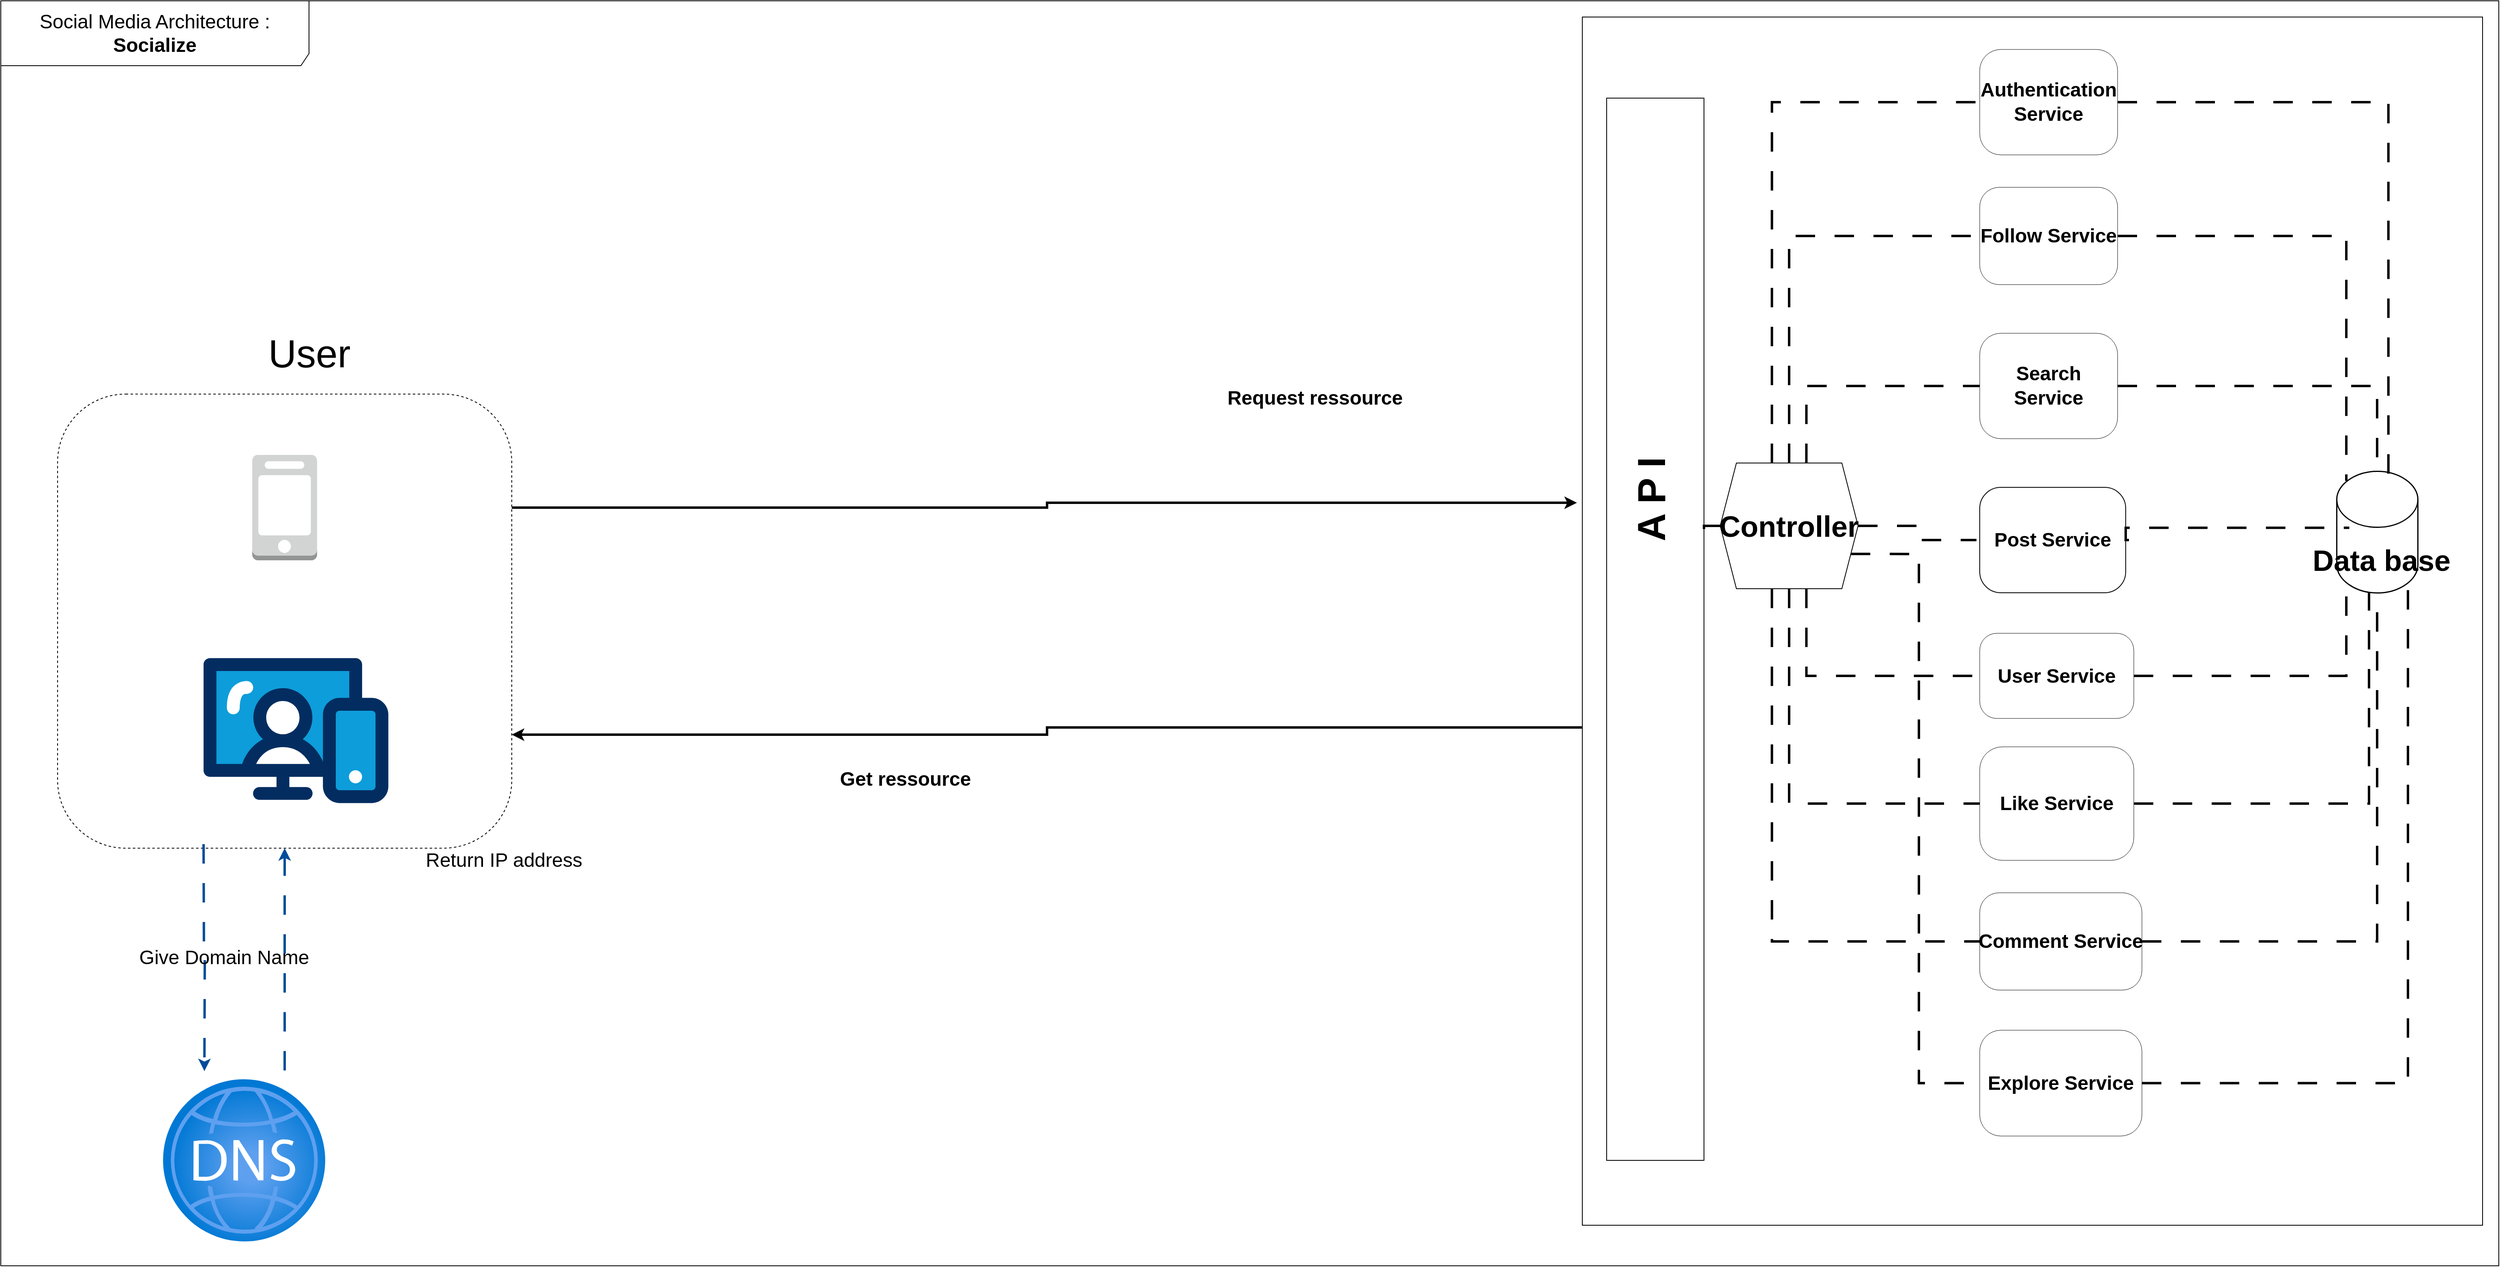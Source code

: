 <mxfile version="22.1.16" type="device">
  <diagram name="Page-1" id="2f1kc_ukeR7QWY1sk06c">
    <mxGraphModel dx="3389" dy="2871" grid="1" gridSize="10" guides="1" tooltips="1" connect="1" arrows="1" fold="1" page="1" pageScale="1" pageWidth="900" pageHeight="1600" math="0" shadow="0">
      <root>
        <mxCell id="0" />
        <mxCell id="1" parent="0" />
        <mxCell id="TcHvKYpfrDNnKEBKE9mk-52" value="" style="rounded=0;whiteSpace=wrap;html=1;" vertex="1" parent="1">
          <mxGeometry x="1190" y="-1560" width="1110" height="1490" as="geometry" />
        </mxCell>
        <mxCell id="TcHvKYpfrDNnKEBKE9mk-15" value="&lt;div style=&quot;display: flex; justify-content: center; text-align: center; align-items: baseline; line-height: 1.25; margin-top: -2px;&quot;&gt;&lt;span style=&quot;color: rgb(0, 0, 0);&quot;&gt;&lt;font style=&quot;font-size: 24px;&quot;&gt;&lt;b&gt;Authentication Service&lt;/b&gt;&lt;/font&gt;&lt;/span&gt;&lt;/div&gt;" style="rounded=1;arcSize=20;whiteSpace=wrap;overflow=block;blockSpacing=1;html=1;fontSize=13;spacing=0;strokeWidth=NaN;" vertex="1" parent="1">
          <mxGeometry x="1680" y="-1520" width="170" height="130" as="geometry" />
        </mxCell>
        <mxCell id="TcHvKYpfrDNnKEBKE9mk-16" value="&lt;div style=&quot;display: flex; justify-content: center; text-align: center; align-items: baseline; line-height: 1.25; margin-top: -2px;&quot;&gt;&lt;span style=&quot;color: rgb(0, 0, 0);&quot;&gt;&lt;font style=&quot;font-size: 24px;&quot;&gt;&lt;b&gt;User Service&lt;/b&gt;&lt;/font&gt;&lt;/span&gt;&lt;/div&gt;" style="rounded=1;arcSize=20;whiteSpace=wrap;overflow=block;blockSpacing=1;html=1;fontSize=13;spacing=0;strokeWidth=NaN;" vertex="1" parent="1">
          <mxGeometry x="1680" y="-800" width="190" height="105" as="geometry" />
        </mxCell>
        <mxCell id="TcHvKYpfrDNnKEBKE9mk-17" value="&lt;div style=&quot;display: flex; justify-content: center; text-align: center; align-items: baseline; line-height: 1.25; margin-top: -2px;&quot;&gt;&lt;span style=&quot;color: rgb(0, 0, 0);&quot;&gt;&lt;font style=&quot;font-size: 24px;&quot;&gt;&lt;b&gt;Post Service&lt;/b&gt;&lt;/font&gt;&lt;/span&gt;&lt;/div&gt;" style="rounded=1;arcSize=20;whiteSpace=wrap;overflow=block;blockSpacing=1;html=1;fontSize=13;spacing=0;strokeWidth=1;perimeterSpacing=4;" vertex="1" parent="1">
          <mxGeometry x="1680" y="-980" width="180" height="130" as="geometry" />
        </mxCell>
        <mxCell id="TcHvKYpfrDNnKEBKE9mk-63" style="edgeStyle=orthogonalEdgeStyle;rounded=0;orthogonalLoop=1;jettySize=auto;html=1;exitX=1;exitY=0.5;exitDx=0;exitDy=0;startArrow=none;startFill=0;endArrow=none;endFill=0;dashed=1;dashPattern=8 8;strokeWidth=3;" edge="1" parent="1" source="TcHvKYpfrDNnKEBKE9mk-18" target="TcHvKYpfrDNnKEBKE9mk-26">
          <mxGeometry relative="1" as="geometry" />
        </mxCell>
        <mxCell id="TcHvKYpfrDNnKEBKE9mk-18" value="&lt;div style=&quot;display: flex; justify-content: center; text-align: center; align-items: baseline; line-height: 1.25; margin-top: -2px;&quot;&gt;&lt;span style=&quot;color: rgb(0, 0, 0);&quot;&gt;&lt;font style=&quot;font-size: 24px;&quot;&gt;&lt;b&gt;Comment&amp;nbsp;&lt;/b&gt;&lt;/font&gt;&lt;/span&gt;&lt;span style=&quot;color: rgb(0, 0, 0);&quot;&gt;&lt;font style=&quot;font-size: 24px;&quot;&gt;&lt;b&gt;&lt;br&gt;&lt;/b&gt;&lt;/font&gt;&lt;/span&gt;&lt;span style=&quot;color: rgb(0, 0, 0);&quot;&gt;&lt;font style=&quot;font-size: 24px;&quot;&gt;&lt;b&gt;&lt;br&gt;&lt;/b&gt;&lt;/font&gt;&lt;/span&gt;&lt;span style=&quot;color: rgb(0, 0, 0);&quot;&gt;&lt;font style=&quot;font-size: 24px;&quot;&gt;&lt;b&gt;Service&lt;/b&gt;&lt;/font&gt;&lt;/span&gt;&lt;/div&gt;" style="rounded=1;arcSize=20;whiteSpace=wrap;overflow=block;blockSpacing=1;html=1;fontSize=13;spacing=0;strokeWidth=NaN;" vertex="1" parent="1">
          <mxGeometry x="1680" y="-480" width="200" height="120" as="geometry" />
        </mxCell>
        <mxCell id="TcHvKYpfrDNnKEBKE9mk-62" style="edgeStyle=orthogonalEdgeStyle;rounded=0;orthogonalLoop=1;jettySize=auto;html=1;exitX=1;exitY=0.5;exitDx=0;exitDy=0;startArrow=none;startFill=0;endArrow=none;endFill=0;dashed=1;dashPattern=8 8;strokeWidth=3;" edge="1" parent="1" source="TcHvKYpfrDNnKEBKE9mk-19" target="TcHvKYpfrDNnKEBKE9mk-26">
          <mxGeometry relative="1" as="geometry">
            <Array as="points">
              <mxPoint x="2160" y="-590" />
            </Array>
          </mxGeometry>
        </mxCell>
        <mxCell id="TcHvKYpfrDNnKEBKE9mk-19" value="&lt;div style=&quot;display: flex; justify-content: center; text-align: center; align-items: baseline; line-height: 1.25; margin-top: -2px;&quot;&gt;&lt;span style=&quot;color: rgb(0, 0, 0);&quot;&gt;&lt;font style=&quot;font-size: 24px;&quot;&gt;&lt;b&gt;Like Service&lt;/b&gt;&lt;/font&gt;&lt;/span&gt;&lt;/div&gt;" style="rounded=1;arcSize=20;whiteSpace=wrap;overflow=block;blockSpacing=1;html=1;fontSize=13;spacing=0;strokeWidth=NaN;" vertex="1" parent="1">
          <mxGeometry x="1680" y="-660" width="190" height="140" as="geometry" />
        </mxCell>
        <mxCell id="TcHvKYpfrDNnKEBKE9mk-20" value="&lt;div style=&quot;display: flex; justify-content: center; text-align: center; align-items: baseline; line-height: 1.25; margin-top: -2px;&quot;&gt;&lt;span style=&quot;color: rgb(0, 0, 0);&quot;&gt;&lt;font style=&quot;font-size: 24px;&quot;&gt;&lt;b&gt;Follow Service&lt;/b&gt;&lt;/font&gt;&lt;/span&gt;&lt;/div&gt;" style="rounded=1;arcSize=20;whiteSpace=wrap;overflow=block;blockSpacing=1;html=1;fontSize=13;spacing=0;strokeWidth=NaN;" vertex="1" parent="1">
          <mxGeometry x="1680" y="-1350" width="170" height="120" as="geometry" />
        </mxCell>
        <mxCell id="TcHvKYpfrDNnKEBKE9mk-21" value="&lt;div style=&quot;display: flex; justify-content: center; text-align: center; align-items: baseline; line-height: 1.25; margin-top: -2px;&quot;&gt;&lt;span style=&quot;color: rgb(0, 0, 0);&quot;&gt;&lt;font style=&quot;font-size: 24px;&quot;&gt;&lt;b&gt;Search Service&lt;/b&gt;&lt;/font&gt;&lt;/span&gt;&lt;/div&gt;" style="rounded=1;arcSize=20;whiteSpace=wrap;overflow=block;blockSpacing=1;html=1;fontSize=13;spacing=0;strokeWidth=NaN;" vertex="1" parent="1">
          <mxGeometry x="1680" y="-1170" width="170" height="130" as="geometry" />
        </mxCell>
        <mxCell id="TcHvKYpfrDNnKEBKE9mk-23" value="&lt;div style=&quot;display: flex; justify-content: center; text-align: center; align-items: baseline; line-height: 1.25; margin-top: -2px;&quot;&gt;&lt;span style=&quot;color: rgb(0, 0, 0);&quot;&gt;&lt;font style=&quot;font-size: 24px;&quot;&gt;&lt;b&gt;Explore Service&lt;/b&gt;&lt;/font&gt;&lt;/span&gt;&lt;/div&gt;" style="rounded=1;arcSize=20;whiteSpace=wrap;overflow=block;blockSpacing=1;html=1;fontSize=13;spacing=0;strokeWidth=NaN;" vertex="1" parent="1">
          <mxGeometry x="1680" y="-310.5" width="200" height="130.5" as="geometry" />
        </mxCell>
        <mxCell id="TcHvKYpfrDNnKEBKE9mk-26" value="" style="html=1;overflow=block;blockSpacing=1;whiteSpace=wrap;shape=mxgraph.cisco.storage.relational_database;verticalLabelPosition=bottom;verticalAlign=top;fontSize=16.7;spacing=0;strokeOpacity=100;fillOpacity=100;rounded=1;absoluteArcSize=1;arcSize=9;strokeWidth=1.5;lucidId=rqfCD9ZUjD3d;" vertex="1" parent="1">
          <mxGeometry x="2120" y="-1000" width="100" height="150" as="geometry" />
        </mxCell>
        <mxCell id="TcHvKYpfrDNnKEBKE9mk-38" value="" style="outlineConnect=0;dashed=0;verticalLabelPosition=bottom;verticalAlign=top;align=center;html=1;shape=mxgraph.aws3.mobile_client;fillColor=#D2D3D3;gradientColor=none;strokeColor=default;fontFamily=Helvetica;fontSize=12;fontColor=#000000;" vertex="1" parent="1">
          <mxGeometry x="-450" y="-1020" width="80" height="130" as="geometry" />
        </mxCell>
        <mxCell id="TcHvKYpfrDNnKEBKE9mk-39" value="" style="verticalLabelPosition=bottom;aspect=fixed;html=1;shape=mxgraph.salesforce.web;dashed=0;strokeColor=default;align=center;verticalAlign=top;fontFamily=Helvetica;fontSize=12;fontColor=#000000;fillColor=#2E73B8;gradientColor=none;" vertex="1" parent="1">
          <mxGeometry x="-510" y="-770" width="227.84" height="180" as="geometry" />
        </mxCell>
        <mxCell id="TcHvKYpfrDNnKEBKE9mk-81" style="edgeStyle=orthogonalEdgeStyle;rounded=0;orthogonalLoop=1;jettySize=auto;html=1;exitX=1;exitY=0.25;exitDx=0;exitDy=0;entryX=-0.006;entryY=0.402;entryDx=0;entryDy=0;entryPerimeter=0;jumpSize=6;strokeWidth=3;" edge="1" parent="1" source="TcHvKYpfrDNnKEBKE9mk-40" target="TcHvKYpfrDNnKEBKE9mk-52">
          <mxGeometry relative="1" as="geometry">
            <mxPoint x="700" y="-930" as="targetPoint" />
          </mxGeometry>
        </mxCell>
        <mxCell id="TcHvKYpfrDNnKEBKE9mk-40" value="" style="whiteSpace=wrap;html=1;aspect=fixed;dashed=1;strokeColor=#000000;align=center;verticalAlign=top;fontFamily=Helvetica;fontSize=12;fontColor=#000000;fillColor=none;gradientColor=none;rounded=1;" vertex="1" parent="1">
          <mxGeometry x="-690" y="-1095" width="560" height="560" as="geometry" />
        </mxCell>
        <mxCell id="TcHvKYpfrDNnKEBKE9mk-41" value="&lt;font style=&quot;font-size: 48px;&quot;&gt;User&lt;/font&gt;" style="text;html=1;align=center;verticalAlign=middle;resizable=0;points=[];autosize=1;strokeColor=none;fillColor=none;fontSize=12;fontFamily=Helvetica;fontColor=#000000;" vertex="1" parent="1">
          <mxGeometry x="-440" y="-1180" width="120" height="70" as="geometry" />
        </mxCell>
        <mxCell id="TcHvKYpfrDNnKEBKE9mk-43" style="edgeStyle=orthogonalEdgeStyle;rounded=0;orthogonalLoop=1;jettySize=auto;html=1;exitX=0.5;exitY=1;exitDx=0;exitDy=0;fontFamily=Helvetica;fontSize=12;fontColor=default;endArrow=classic;endFill=1;strokeWidth=3;strokeColor=#004C99;startArrow=none;startFill=0;dashed=1;dashPattern=8 8;" edge="1" parent="1">
          <mxGeometry relative="1" as="geometry">
            <mxPoint x="-510" y="-540" as="sourcePoint" />
            <mxPoint x="-509" y="-260" as="targetPoint" />
          </mxGeometry>
        </mxCell>
        <mxCell id="TcHvKYpfrDNnKEBKE9mk-57" style="edgeStyle=orthogonalEdgeStyle;rounded=0;orthogonalLoop=1;jettySize=auto;html=1;exitX=1;exitY=0.5;exitDx=0;exitDy=0;entryX=0.639;entryY=0.024;entryDx=0;entryDy=0;entryPerimeter=0;startArrow=none;startFill=0;endArrow=none;endFill=0;dashed=1;dashPattern=8 8;strokeWidth=3;" edge="1" parent="1" source="TcHvKYpfrDNnKEBKE9mk-15" target="TcHvKYpfrDNnKEBKE9mk-26">
          <mxGeometry relative="1" as="geometry" />
        </mxCell>
        <mxCell id="TcHvKYpfrDNnKEBKE9mk-58" style="edgeStyle=orthogonalEdgeStyle;rounded=0;orthogonalLoop=1;jettySize=auto;html=1;exitX=1;exitY=0.5;exitDx=0;exitDy=0;entryX=0.12;entryY=0.08;entryDx=0;entryDy=0;entryPerimeter=0;startArrow=none;startFill=0;endArrow=none;endFill=0;dashed=1;dashPattern=8 8;strokeWidth=3;" edge="1" parent="1" source="TcHvKYpfrDNnKEBKE9mk-20" target="TcHvKYpfrDNnKEBKE9mk-26">
          <mxGeometry relative="1" as="geometry" />
        </mxCell>
        <mxCell id="TcHvKYpfrDNnKEBKE9mk-59" style="edgeStyle=orthogonalEdgeStyle;rounded=0;orthogonalLoop=1;jettySize=auto;html=1;exitX=1;exitY=0.5;exitDx=0;exitDy=0;entryX=0.157;entryY=0.466;entryDx=0;entryDy=0;entryPerimeter=0;startArrow=none;startFill=0;endArrow=none;endFill=0;dashed=1;dashPattern=8 8;strokeWidth=3;" edge="1" parent="1" source="TcHvKYpfrDNnKEBKE9mk-17" target="TcHvKYpfrDNnKEBKE9mk-26">
          <mxGeometry relative="1" as="geometry">
            <Array as="points">
              <mxPoint x="1860" y="-930" />
            </Array>
          </mxGeometry>
        </mxCell>
        <mxCell id="TcHvKYpfrDNnKEBKE9mk-60" style="edgeStyle=orthogonalEdgeStyle;rounded=0;orthogonalLoop=1;jettySize=auto;html=1;exitX=1;exitY=0.5;exitDx=0;exitDy=0;entryX=0.5;entryY=0;entryDx=0;entryDy=0;entryPerimeter=0;startArrow=none;startFill=0;endArrow=none;endFill=0;dashed=1;dashPattern=8 8;strokeWidth=3;" edge="1" parent="1" source="TcHvKYpfrDNnKEBKE9mk-21" target="TcHvKYpfrDNnKEBKE9mk-26">
          <mxGeometry relative="1" as="geometry" />
        </mxCell>
        <mxCell id="TcHvKYpfrDNnKEBKE9mk-61" style="edgeStyle=orthogonalEdgeStyle;rounded=0;orthogonalLoop=1;jettySize=auto;html=1;exitX=1;exitY=0.5;exitDx=0;exitDy=0;entryX=0.12;entryY=0.92;entryDx=0;entryDy=0;entryPerimeter=0;startArrow=none;startFill=0;endArrow=none;endFill=0;dashed=1;dashPattern=8 8;strokeWidth=3;" edge="1" parent="1" source="TcHvKYpfrDNnKEBKE9mk-16" target="TcHvKYpfrDNnKEBKE9mk-26">
          <mxGeometry relative="1" as="geometry" />
        </mxCell>
        <mxCell id="TcHvKYpfrDNnKEBKE9mk-64" style="edgeStyle=orthogonalEdgeStyle;rounded=0;orthogonalLoop=1;jettySize=auto;html=1;exitX=1;exitY=0.5;exitDx=0;exitDy=0;entryX=0.88;entryY=0.92;entryDx=0;entryDy=0;entryPerimeter=0;startArrow=none;startFill=0;endArrow=none;endFill=0;dashed=1;dashPattern=8 8;strokeWidth=3;" edge="1" parent="1" source="TcHvKYpfrDNnKEBKE9mk-23" target="TcHvKYpfrDNnKEBKE9mk-26">
          <mxGeometry relative="1" as="geometry" />
        </mxCell>
        <mxCell id="TcHvKYpfrDNnKEBKE9mk-66" style="edgeStyle=orthogonalEdgeStyle;rounded=0;orthogonalLoop=1;jettySize=auto;html=1;exitX=0.375;exitY=0;exitDx=0;exitDy=0;entryX=0;entryY=0.5;entryDx=0;entryDy=0;startArrow=none;startFill=0;endArrow=none;endFill=0;dashed=1;dashPattern=8 8;strokeWidth=3;" edge="1" parent="1" source="TcHvKYpfrDNnKEBKE9mk-65" target="TcHvKYpfrDNnKEBKE9mk-15">
          <mxGeometry relative="1" as="geometry" />
        </mxCell>
        <mxCell id="TcHvKYpfrDNnKEBKE9mk-67" style="edgeStyle=orthogonalEdgeStyle;rounded=0;orthogonalLoop=1;jettySize=auto;html=1;exitX=0.5;exitY=0;exitDx=0;exitDy=0;entryX=0;entryY=0.5;entryDx=0;entryDy=0;startArrow=none;startFill=0;endArrow=none;endFill=0;dashed=1;dashPattern=8 8;strokeWidth=3;" edge="1" parent="1" source="TcHvKYpfrDNnKEBKE9mk-65" target="TcHvKYpfrDNnKEBKE9mk-20">
          <mxGeometry relative="1" as="geometry" />
        </mxCell>
        <mxCell id="TcHvKYpfrDNnKEBKE9mk-68" style="edgeStyle=orthogonalEdgeStyle;rounded=0;orthogonalLoop=1;jettySize=auto;html=1;exitX=0.625;exitY=0;exitDx=0;exitDy=0;entryX=0;entryY=0.5;entryDx=0;entryDy=0;startArrow=none;startFill=0;endArrow=none;endFill=0;dashed=1;dashPattern=8 8;strokeWidth=3;" edge="1" parent="1" source="TcHvKYpfrDNnKEBKE9mk-65" target="TcHvKYpfrDNnKEBKE9mk-21">
          <mxGeometry relative="1" as="geometry" />
        </mxCell>
        <mxCell id="TcHvKYpfrDNnKEBKE9mk-69" style="edgeStyle=orthogonalEdgeStyle;rounded=0;orthogonalLoop=1;jettySize=auto;html=1;exitX=1;exitY=0.5;exitDx=0;exitDy=0;startArrow=none;startFill=0;endArrow=none;endFill=0;dashed=1;dashPattern=8 8;strokeWidth=3;" edge="1" parent="1" source="TcHvKYpfrDNnKEBKE9mk-65" target="TcHvKYpfrDNnKEBKE9mk-17">
          <mxGeometry relative="1" as="geometry" />
        </mxCell>
        <mxCell id="TcHvKYpfrDNnKEBKE9mk-70" style="edgeStyle=orthogonalEdgeStyle;rounded=0;orthogonalLoop=1;jettySize=auto;html=1;exitX=0.625;exitY=1;exitDx=0;exitDy=0;entryX=0;entryY=0.5;entryDx=0;entryDy=0;startArrow=none;startFill=0;endArrow=none;endFill=0;dashed=1;dashPattern=8 8;strokeWidth=3;" edge="1" parent="1" source="TcHvKYpfrDNnKEBKE9mk-65" target="TcHvKYpfrDNnKEBKE9mk-16">
          <mxGeometry relative="1" as="geometry" />
        </mxCell>
        <mxCell id="TcHvKYpfrDNnKEBKE9mk-71" style="edgeStyle=orthogonalEdgeStyle;rounded=0;orthogonalLoop=1;jettySize=auto;html=1;exitX=0.5;exitY=1;exitDx=0;exitDy=0;entryX=0;entryY=0.5;entryDx=0;entryDy=0;startArrow=none;startFill=0;endArrow=none;endFill=0;dashed=1;dashPattern=8 8;strokeWidth=3;" edge="1" parent="1" source="TcHvKYpfrDNnKEBKE9mk-65" target="TcHvKYpfrDNnKEBKE9mk-19">
          <mxGeometry relative="1" as="geometry" />
        </mxCell>
        <mxCell id="TcHvKYpfrDNnKEBKE9mk-72" style="edgeStyle=orthogonalEdgeStyle;rounded=0;orthogonalLoop=1;jettySize=auto;html=1;exitX=0.375;exitY=1;exitDx=0;exitDy=0;entryX=0;entryY=0.5;entryDx=0;entryDy=0;startArrow=none;startFill=0;endArrow=none;endFill=0;dashed=1;dashPattern=8 8;strokeWidth=3;" edge="1" parent="1" source="TcHvKYpfrDNnKEBKE9mk-65" target="TcHvKYpfrDNnKEBKE9mk-18">
          <mxGeometry relative="1" as="geometry" />
        </mxCell>
        <mxCell id="TcHvKYpfrDNnKEBKE9mk-73" style="edgeStyle=orthogonalEdgeStyle;rounded=0;orthogonalLoop=1;jettySize=auto;html=1;exitX=1;exitY=0.75;exitDx=0;exitDy=0;entryX=0;entryY=0.5;entryDx=0;entryDy=0;startArrow=none;startFill=0;endArrow=none;endFill=0;dashed=1;dashPattern=8 8;strokeWidth=3;" edge="1" parent="1" source="TcHvKYpfrDNnKEBKE9mk-65" target="TcHvKYpfrDNnKEBKE9mk-23">
          <mxGeometry relative="1" as="geometry" />
        </mxCell>
        <mxCell id="TcHvKYpfrDNnKEBKE9mk-65" value="&lt;b style=&quot;&quot;&gt;&lt;font style=&quot;font-size: 36px;&quot;&gt;Controller&lt;/font&gt;&lt;/b&gt;" style="shape=hexagon;perimeter=hexagonPerimeter2;whiteSpace=wrap;html=1;fixedSize=1;" vertex="1" parent="1">
          <mxGeometry x="1360" y="-1010" width="170" height="155" as="geometry" />
        </mxCell>
        <mxCell id="TcHvKYpfrDNnKEBKE9mk-74" value="" style="rounded=0;whiteSpace=wrap;html=1;" vertex="1" parent="1">
          <mxGeometry x="1220" y="-1460" width="120" height="1310" as="geometry" />
        </mxCell>
        <mxCell id="TcHvKYpfrDNnKEBKE9mk-77" style="edgeStyle=orthogonalEdgeStyle;rounded=0;orthogonalLoop=1;jettySize=auto;html=1;exitX=0;exitY=0.5;exitDx=0;exitDy=0;entryX=1;entryY=0.416;entryDx=0;entryDy=0;entryPerimeter=0;endArrow=none;endFill=0;startArrow=none;startFill=0;dashed=1;dashPattern=8 8;strokeWidth=3;" edge="1" parent="1" source="TcHvKYpfrDNnKEBKE9mk-65" target="TcHvKYpfrDNnKEBKE9mk-74">
          <mxGeometry relative="1" as="geometry" />
        </mxCell>
        <mxCell id="TcHvKYpfrDNnKEBKE9mk-79" value="&lt;b&gt;&lt;font style=&quot;font-size: 24px;&quot;&gt;Get ressource&lt;/font&gt;&lt;/b&gt;" style="text;html=1;align=center;verticalAlign=middle;resizable=0;points=[];autosize=1;strokeColor=none;fillColor=none;" vertex="1" parent="1">
          <mxGeometry x="265" y="-640" width="180" height="40" as="geometry" />
        </mxCell>
        <mxCell id="TcHvKYpfrDNnKEBKE9mk-80" style="edgeStyle=orthogonalEdgeStyle;rounded=0;orthogonalLoop=1;jettySize=auto;html=1;exitX=1;exitY=0.75;exitDx=0;exitDy=0;entryX=0;entryY=0.588;entryDx=0;entryDy=0;entryPerimeter=0;endArrow=none;endFill=0;startArrow=classic;startFill=1;jumpStyle=none;strokeWidth=3;" edge="1" parent="1" source="TcHvKYpfrDNnKEBKE9mk-40" target="TcHvKYpfrDNnKEBKE9mk-52">
          <mxGeometry relative="1" as="geometry" />
        </mxCell>
        <mxCell id="TcHvKYpfrDNnKEBKE9mk-83" value="&lt;font style=&quot;font-size: 24px;&quot;&gt;Social Media Architecture : &lt;b&gt;Socialize&lt;/b&gt;&lt;/font&gt;" style="shape=umlFrame;whiteSpace=wrap;html=1;pointerEvents=0;recursiveResize=0;container=1;collapsible=0;width=380;height=80;" vertex="1" parent="1">
          <mxGeometry x="-760" y="-1580" width="3080" height="1560" as="geometry" />
        </mxCell>
        <mxCell id="TcHvKYpfrDNnKEBKE9mk-76" value="&lt;b&gt;&lt;font style=&quot;font-size: 48px;&quot;&gt;A P I&lt;/font&gt;&lt;/b&gt;" style="text;html=1;align=center;verticalAlign=middle;resizable=0;points=[];autosize=1;strokeColor=none;fillColor=none;rotation=-90;" vertex="1" parent="TcHvKYpfrDNnKEBKE9mk-83">
          <mxGeometry x="1970" y="580" width="130" height="70" as="geometry" />
        </mxCell>
        <mxCell id="TcHvKYpfrDNnKEBKE9mk-46" value="&lt;font style=&quot;font-size: 24px;&quot;&gt;Give Domain Name&lt;/font&gt;" style="text;html=1;align=center;verticalAlign=middle;resizable=0;points=[];autosize=1;strokeColor=none;fillColor=none;fontSize=12;fontFamily=Helvetica;fontColor=#000000;" vertex="1" parent="TcHvKYpfrDNnKEBKE9mk-83">
          <mxGeometry x="160" y="1160" width="230" height="40" as="geometry" />
        </mxCell>
        <mxCell id="TcHvKYpfrDNnKEBKE9mk-45" value="&lt;font style=&quot;font-size: 24px;&quot;&gt;Return IP address&lt;/font&gt;" style="text;html=1;align=center;verticalAlign=middle;resizable=0;points=[];autosize=1;strokeColor=none;fillColor=none;fontSize=12;fontFamily=Helvetica;fontColor=#000000;" vertex="1" parent="TcHvKYpfrDNnKEBKE9mk-83">
          <mxGeometry x="510" y="1040" width="220" height="40" as="geometry" />
        </mxCell>
        <mxCell id="TcHvKYpfrDNnKEBKE9mk-48" value="&lt;b&gt;&lt;font style=&quot;font-size: 24px;&quot;&gt;Request ressource&lt;/font&gt;&lt;/b&gt;" style="text;html=1;align=center;verticalAlign=middle;resizable=0;points=[];autosize=1;strokeColor=none;fillColor=none;" vertex="1" parent="TcHvKYpfrDNnKEBKE9mk-83">
          <mxGeometry x="1500" y="470" width="240" height="40" as="geometry" />
        </mxCell>
        <mxCell id="TcHvKYpfrDNnKEBKE9mk-86" value="&lt;b&gt;&lt;font style=&quot;font-size: 36px;&quot;&gt;Data base&lt;/font&gt;&lt;/b&gt;" style="text;html=1;align=center;verticalAlign=middle;resizable=0;points=[];autosize=1;strokeColor=none;fillColor=none;" vertex="1" parent="TcHvKYpfrDNnKEBKE9mk-83">
          <mxGeometry x="2840" y="660" width="190" height="60" as="geometry" />
        </mxCell>
        <mxCell id="TcHvKYpfrDNnKEBKE9mk-42" value="" style="image;aspect=fixed;html=1;points=[];align=center;fontSize=12;image=img/lib/azure2/networking/DNS_Zones.svg;dashed=0;strokeColor=default;verticalAlign=top;fontFamily=Helvetica;fontColor=#000000;fillColor=#2E73B8;gradientColor=none;" vertex="1" parent="1">
          <mxGeometry x="-560" y="-250" width="200" height="200" as="geometry" />
        </mxCell>
        <mxCell id="TcHvKYpfrDNnKEBKE9mk-85" style="edgeStyle=orthogonalEdgeStyle;rounded=0;orthogonalLoop=1;jettySize=auto;html=1;exitX=0.5;exitY=1;exitDx=0;exitDy=0;entryX=0.75;entryY=0;entryDx=0;entryDy=0;entryPerimeter=0;dashed=1;dashPattern=8 8;strokeColor=#004c99;strokeWidth=3;endArrow=none;endFill=0;startArrow=classic;startFill=1;" edge="1" parent="1" source="TcHvKYpfrDNnKEBKE9mk-40" target="TcHvKYpfrDNnKEBKE9mk-42">
          <mxGeometry relative="1" as="geometry" />
        </mxCell>
      </root>
    </mxGraphModel>
  </diagram>
</mxfile>
